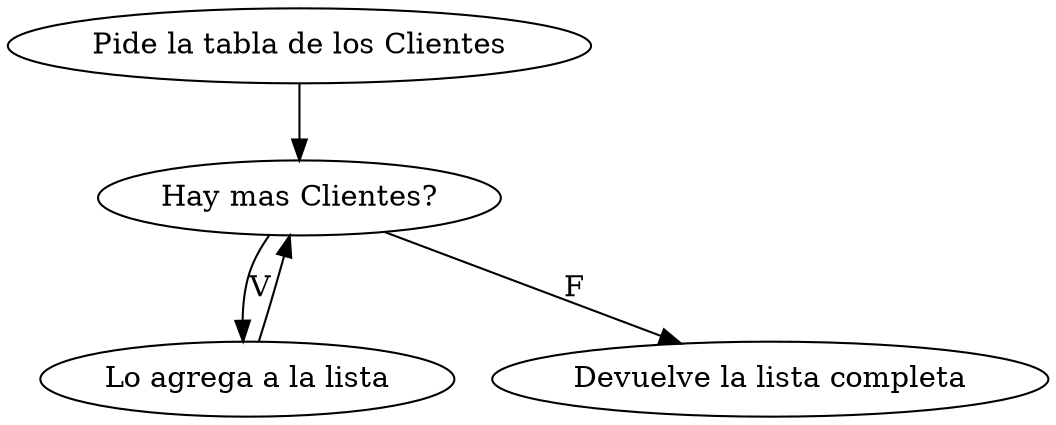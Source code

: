 digraph listaClientes {
"Pide la tabla de los Clientes" -> "Hay mas Clientes?";
"Hay mas Clientes?" -> "Lo agrega a la lista" [label = "V"];
"Hay mas Clientes?" -> "Devuelve la lista completa" [label = "F"];
"Lo agrega a la lista" -> "Hay mas Clientes?";
}